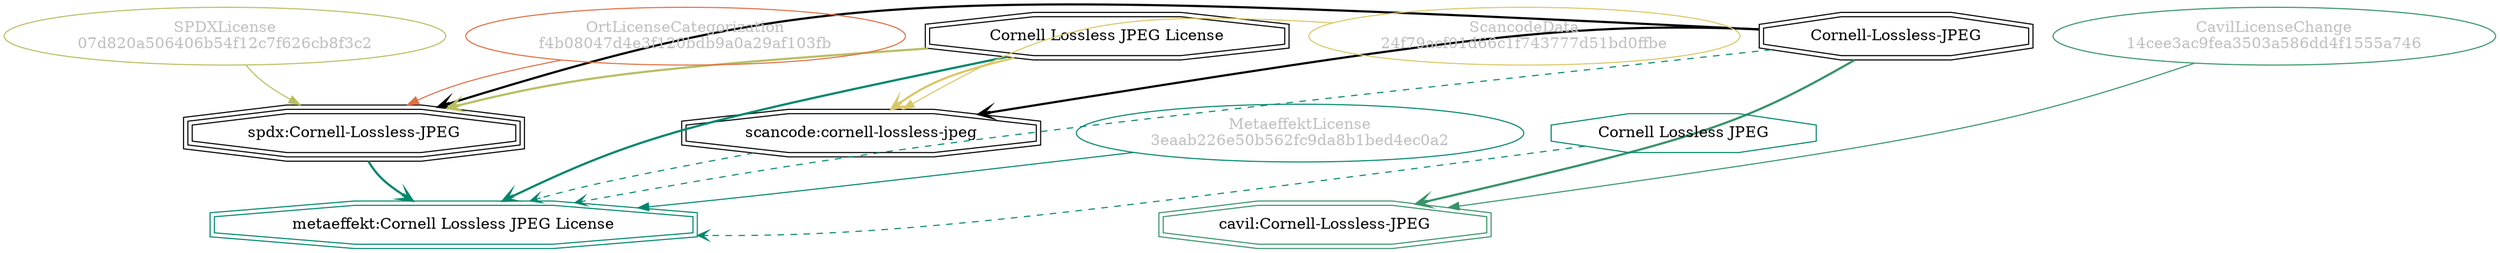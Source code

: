 strict digraph {
    node [shape=box];
    graph [splines=curved];
    1400 [label="SPDXLicense\n07d820a506406b54f12c7f626cb8f3c2"
         ,fontcolor=gray
         ,color="#b8bf62"
         ,fillcolor="beige;1"
         ,shape=ellipse];
    1401 [label="spdx:Cornell-Lossless-JPEG"
         ,shape=tripleoctagon];
    1402 [label="Cornell-Lossless-JPEG"
         ,shape=doubleoctagon];
    1403 [label="Cornell Lossless JPEG License"
         ,shape=doubleoctagon];
    14188 [label="ScancodeData\n24f79acf01d66c1f743777d51bd0ffbe"
          ,fontcolor=gray
          ,color="#dac767"
          ,fillcolor="beige;1"
          ,shape=ellipse];
    14189 [label="scancode:cornell-lossless-jpeg"
          ,shape=doubleoctagon];
    28648 [label="OrtLicenseCategorization\nf4b08047d4e3f120bdb9a0a29af103fb"
          ,fontcolor=gray
          ,color="#e06f45"
          ,fillcolor="beige;1"
          ,shape=ellipse];
    36702 [label="CavilLicenseChange\n14cee3ac9fea3503a586dd4f1555a746"
          ,fontcolor=gray
          ,color="#379469"
          ,fillcolor="beige;1"
          ,shape=ellipse];
    36703 [label="cavil:Cornell-Lossless-JPEG"
          ,color="#379469"
          ,shape=doubleoctagon];
    40417 [label="MetaeffektLicense\n3eaab226e50b562fc9da8b1bed4ec0a2"
          ,fontcolor=gray
          ,color="#00876c"
          ,fillcolor="beige;1"
          ,shape=ellipse];
    40418 [label="metaeffekt:Cornell Lossless JPEG License"
          ,color="#00876c"
          ,shape=doubleoctagon];
    40419 [label="Cornell Lossless JPEG"
          ,color="#00876c"
          ,shape=octagon];
    1400 -> 1401 [weight=0.5
                 ,color="#b8bf62"];
    1401 -> 40418 [style=bold
                  ,arrowhead=vee
                  ,weight=0.7
                  ,color="#00876c"];
    1402 -> 1401 [style=bold
                 ,arrowhead=vee
                 ,weight=0.7];
    1402 -> 14189 [style=bold
                  ,arrowhead=vee
                  ,weight=0.7];
    1402 -> 36703 [style=bold
                  ,arrowhead=vee
                  ,weight=0.7
                  ,color="#379469"];
    1402 -> 36703 [style=bold
                  ,arrowhead=vee
                  ,weight=0.7
                  ,color="#379469"];
    1402 -> 40418 [style=dashed
                  ,arrowhead=vee
                  ,weight=0.5
                  ,color="#00876c"];
    1403 -> 1401 [style=bold
                 ,arrowhead=vee
                 ,weight=0.7
                 ,color="#b8bf62"];
    1403 -> 14189 [style=bold
                  ,arrowhead=vee
                  ,weight=0.7
                  ,color="#dac767"];
    1403 -> 40418 [style=bold
                  ,arrowhead=vee
                  ,weight=0.7
                  ,color="#00876c"];
    1403 -> 40418 [style=bold
                  ,arrowhead=vee
                  ,weight=0.7
                  ,color="#00876c"];
    14188 -> 14189 [weight=0.5
                   ,color="#dac767"];
    14189 -> 40418 [style=dashed
                   ,arrowhead=vee
                   ,weight=0.5
                   ,color="#00876c"];
    28648 -> 1401 [weight=0.5
                  ,color="#e06f45"];
    36702 -> 36703 [weight=0.5
                   ,color="#379469"];
    40417 -> 40418 [weight=0.5
                   ,color="#00876c"];
    40419 -> 40418 [style=dashed
                   ,arrowhead=vee
                   ,weight=0.5
                   ,color="#00876c"];
}
